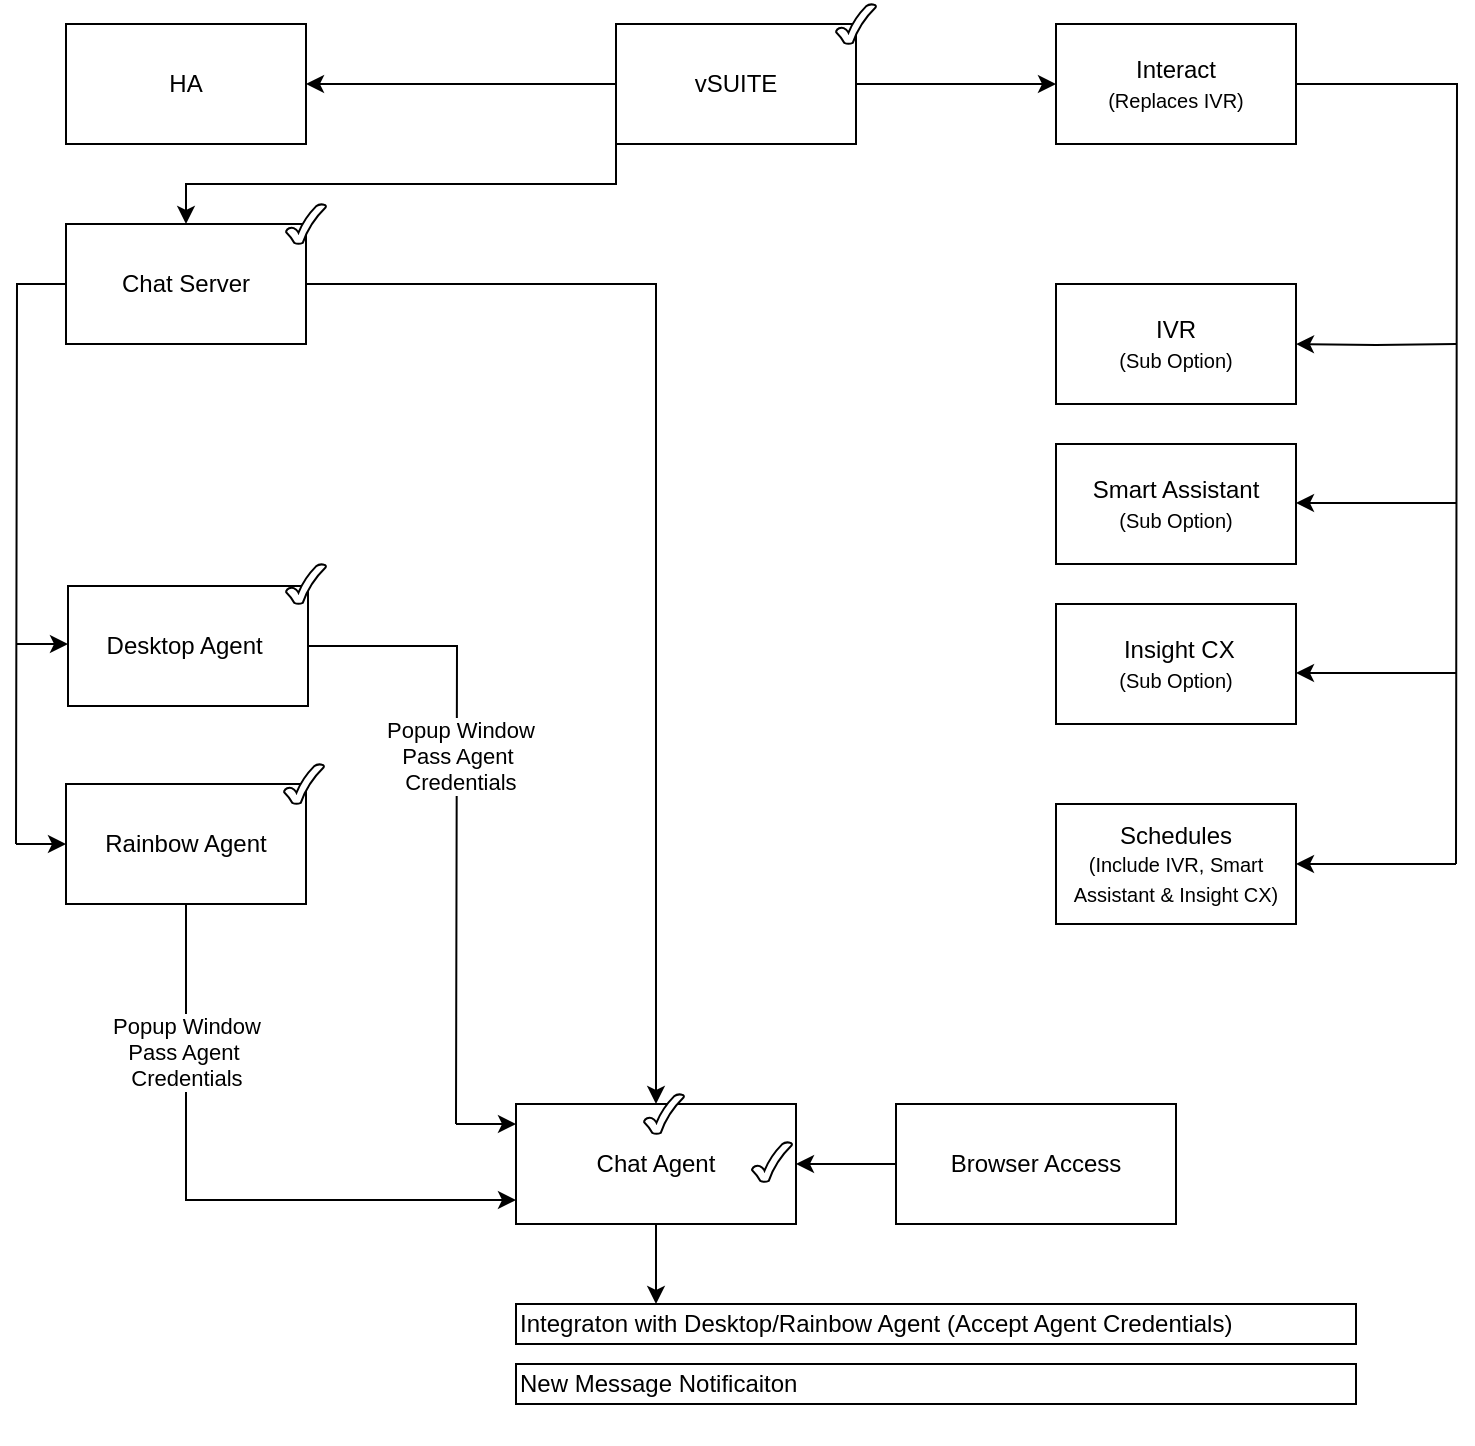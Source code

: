 <mxfile version="28.2.0">
  <diagram name="Page-1" id="HPRNnmYeag9wvSMXlz_C">
    <mxGraphModel dx="1540" dy="837" grid="1" gridSize="10" guides="1" tooltips="1" connect="1" arrows="1" fold="1" page="1" pageScale="1" pageWidth="827" pageHeight="1169" math="0" shadow="0">
      <root>
        <mxCell id="0" />
        <mxCell id="1" parent="0" />
        <mxCell id="qeHFE5mkfLP8KZIX4y5K-9" value="" style="group" vertex="1" connectable="0" parent="1">
          <mxGeometry x="330" y="30" width="130" height="70" as="geometry" />
        </mxCell>
        <mxCell id="qeHFE5mkfLP8KZIX4y5K-3" value="&lt;span style=&quot;color: light-dark(rgb(0, 0, 0), rgb(26, 26, 26));&quot;&gt;vSUITE&lt;/span&gt;" style="rounded=0;whiteSpace=wrap;html=1;fillColor=light-dark(#FFFFFF,#CCCCCC);movable=1;resizable=1;rotatable=1;deletable=1;editable=1;locked=0;connectable=1;" vertex="1" parent="qeHFE5mkfLP8KZIX4y5K-9">
          <mxGeometry y="10" width="120" height="60" as="geometry" />
        </mxCell>
        <mxCell id="qeHFE5mkfLP8KZIX4y5K-7" value="" style="verticalLabelPosition=bottom;verticalAlign=top;html=1;shape=mxgraph.basic.tick;fillColor=light-dark(#FFFFFF,#66CC00);movable=1;resizable=1;rotatable=1;deletable=1;editable=1;locked=0;connectable=1;" vertex="1" parent="qeHFE5mkfLP8KZIX4y5K-9">
          <mxGeometry x="110" width="20" height="20" as="geometry" />
        </mxCell>
        <mxCell id="qeHFE5mkfLP8KZIX4y5K-10" value="" style="group" vertex="1" connectable="0" parent="1">
          <mxGeometry x="55" y="130" width="130" height="70" as="geometry" />
        </mxCell>
        <mxCell id="qeHFE5mkfLP8KZIX4y5K-65" style="edgeStyle=orthogonalEdgeStyle;rounded=0;orthogonalLoop=1;jettySize=auto;html=1;exitX=0;exitY=0.5;exitDx=0;exitDy=0;endArrow=none;endFill=0;" edge="1" parent="qeHFE5mkfLP8KZIX4y5K-10" source="qeHFE5mkfLP8KZIX4y5K-6">
          <mxGeometry relative="1" as="geometry">
            <mxPoint x="-25" y="320" as="targetPoint" />
          </mxGeometry>
        </mxCell>
        <mxCell id="qeHFE5mkfLP8KZIX4y5K-88" style="edgeStyle=orthogonalEdgeStyle;rounded=0;orthogonalLoop=1;jettySize=auto;html=1;exitX=1;exitY=0.5;exitDx=0;exitDy=0;endArrow=none;endFill=0;" edge="1" parent="qeHFE5mkfLP8KZIX4y5K-10" source="qeHFE5mkfLP8KZIX4y5K-16">
          <mxGeometry relative="1" as="geometry">
            <mxPoint x="195" y="460" as="targetPoint" />
          </mxGeometry>
        </mxCell>
        <mxCell id="qeHFE5mkfLP8KZIX4y5K-109" value="Popup Window&lt;br&gt;Pass Agent&amp;nbsp;&lt;br&gt;Credentials" style="edgeLabel;html=1;align=center;verticalAlign=middle;resizable=0;points=[];" vertex="1" connectable="0" parent="qeHFE5mkfLP8KZIX4y5K-88">
          <mxGeometry x="-0.175" y="1" relative="1" as="geometry">
            <mxPoint as="offset" />
          </mxGeometry>
        </mxCell>
        <mxCell id="qeHFE5mkfLP8KZIX4y5K-6" value="&lt;span style=&quot;color: light-dark(rgb(0, 0, 0), rgb(0, 0, 0));&quot;&gt;Chat Server&lt;/span&gt;" style="rounded=0;whiteSpace=wrap;html=1;fillColor=light-dark(#FFFFFF,#CCCCCC);" vertex="1" parent="qeHFE5mkfLP8KZIX4y5K-10">
          <mxGeometry y="10" width="120" height="60" as="geometry" />
        </mxCell>
        <mxCell id="qeHFE5mkfLP8KZIX4y5K-8" value="" style="verticalLabelPosition=bottom;verticalAlign=top;html=1;shape=mxgraph.basic.tick;fillColor=light-dark(#FFFFFF,#66CC00);" vertex="1" parent="qeHFE5mkfLP8KZIX4y5K-10">
          <mxGeometry x="110" width="20" height="20" as="geometry" />
        </mxCell>
        <mxCell id="qeHFE5mkfLP8KZIX4y5K-93" style="edgeStyle=orthogonalEdgeStyle;rounded=0;orthogonalLoop=1;jettySize=auto;html=1;entryX=0;entryY=0.5;entryDx=0;entryDy=0;entryPerimeter=0;" edge="1" parent="qeHFE5mkfLP8KZIX4y5K-10">
          <mxGeometry relative="1" as="geometry">
            <mxPoint x="225" y="460" as="targetPoint" />
            <mxPoint x="195" y="460" as="sourcePoint" />
            <Array as="points" />
          </mxGeometry>
        </mxCell>
        <mxCell id="qeHFE5mkfLP8KZIX4y5K-11" value="" style="group" vertex="1" connectable="0" parent="1">
          <mxGeometry x="55" y="30" width="130" height="70" as="geometry" />
        </mxCell>
        <mxCell id="qeHFE5mkfLP8KZIX4y5K-4" value="&lt;span style=&quot;color: light-dark(rgb(0, 0, 0), rgb(0, 0, 0));&quot;&gt;HA&lt;/span&gt;" style="rounded=0;whiteSpace=wrap;html=1;fillColor=light-dark(#FFFFFF,#CCCCCC);" vertex="1" parent="qeHFE5mkfLP8KZIX4y5K-11">
          <mxGeometry y="10" width="120" height="60" as="geometry" />
        </mxCell>
        <mxCell id="qeHFE5mkfLP8KZIX4y5K-104" value="" style="shape=image;html=1;verticalAlign=top;verticalLabelPosition=bottom;labelBackgroundColor=#ffffff;imageAspect=0;aspect=fixed;image=https://icons.diagrams.net/icon-cache1/Essentials-2479/039_-_Cross-1213.svg" vertex="1" parent="qeHFE5mkfLP8KZIX4y5K-11">
          <mxGeometry x="96" y="28" width="24" height="24" as="geometry" />
        </mxCell>
        <mxCell id="qeHFE5mkfLP8KZIX4y5K-19" value="" style="group" vertex="1" connectable="0" parent="1">
          <mxGeometry x="40" y="310" width="145" height="71" as="geometry" />
        </mxCell>
        <mxCell id="qeHFE5mkfLP8KZIX4y5K-37" value="" style="group" vertex="1" connectable="0" parent="qeHFE5mkfLP8KZIX4y5K-19">
          <mxGeometry x="16" width="129" height="71" as="geometry" />
        </mxCell>
        <mxCell id="qeHFE5mkfLP8KZIX4y5K-16" value="&lt;span style=&quot;color: light-dark(rgb(0, 0, 0), rgb(0, 0, 0));&quot;&gt;Desktop Agent&amp;nbsp;&lt;/span&gt;" style="rounded=0;whiteSpace=wrap;html=1;fillColor=light-dark(#FFFFFF,#CCCCCC);" vertex="1" parent="qeHFE5mkfLP8KZIX4y5K-37">
          <mxGeometry y="11" width="120" height="60" as="geometry" />
        </mxCell>
        <mxCell id="qeHFE5mkfLP8KZIX4y5K-35" value="" style="verticalLabelPosition=bottom;verticalAlign=top;html=1;shape=mxgraph.basic.tick;fillColor=light-dark(#FFFFFF,#66CC00);" vertex="1" parent="qeHFE5mkfLP8KZIX4y5K-37">
          <mxGeometry x="109" width="20" height="20" as="geometry" />
        </mxCell>
        <mxCell id="qeHFE5mkfLP8KZIX4y5K-66" style="edgeStyle=orthogonalEdgeStyle;rounded=0;orthogonalLoop=1;jettySize=auto;html=1;entryX=1;entryY=0.5;entryDx=0;entryDy=0;" edge="1" parent="qeHFE5mkfLP8KZIX4y5K-37">
          <mxGeometry relative="1" as="geometry">
            <mxPoint y="40.5" as="targetPoint" />
            <mxPoint x="-26" y="40" as="sourcePoint" />
          </mxGeometry>
        </mxCell>
        <mxCell id="qeHFE5mkfLP8KZIX4y5K-24" style="edgeStyle=orthogonalEdgeStyle;rounded=0;orthogonalLoop=1;jettySize=auto;html=1;exitX=0;exitY=0.5;exitDx=0;exitDy=0;" edge="1" parent="1" source="qeHFE5mkfLP8KZIX4y5K-3" target="qeHFE5mkfLP8KZIX4y5K-4">
          <mxGeometry relative="1" as="geometry" />
        </mxCell>
        <mxCell id="qeHFE5mkfLP8KZIX4y5K-30" value="" style="group" vertex="1" connectable="0" parent="1">
          <mxGeometry x="550" y="30" width="134" height="70" as="geometry" />
        </mxCell>
        <mxCell id="qeHFE5mkfLP8KZIX4y5K-55" style="edgeStyle=orthogonalEdgeStyle;rounded=0;orthogonalLoop=1;jettySize=auto;html=1;exitX=1;exitY=0.5;exitDx=0;exitDy=0;endArrow=none;endFill=0;" edge="1" parent="qeHFE5mkfLP8KZIX4y5K-30" source="qeHFE5mkfLP8KZIX4y5K-31">
          <mxGeometry relative="1" as="geometry">
            <mxPoint x="200" y="430" as="targetPoint" />
          </mxGeometry>
        </mxCell>
        <mxCell id="qeHFE5mkfLP8KZIX4y5K-31" value="&lt;span style=&quot;color: light-dark(rgb(0, 0, 0), rgb(0, 0, 0));&quot;&gt;Interact&lt;br&gt;&lt;font style=&quot;font-size: 10px;&quot;&gt;(Replaces IVR)&lt;/font&gt;&lt;/span&gt;&lt;font style=&quot;font-size: 10px;&quot;&gt;&lt;span style=&quot;color: light-dark(rgb(0, 0, 0), rgb(0, 0, 255));&quot;&gt;&lt;br&gt;&lt;/span&gt;&lt;/font&gt;" style="rounded=0;whiteSpace=wrap;html=1;fillColor=light-dark(#FFFFFF,#CCCCCC);movable=1;resizable=1;rotatable=1;deletable=1;editable=1;locked=0;connectable=1;" vertex="1" parent="qeHFE5mkfLP8KZIX4y5K-30">
          <mxGeometry y="10" width="120" height="60" as="geometry" />
        </mxCell>
        <mxCell id="qeHFE5mkfLP8KZIX4y5K-47" value="" style="shape=image;html=1;verticalAlign=top;verticalLabelPosition=bottom;labelBackgroundColor=#ffffff;imageAspect=0;aspect=fixed;image=https://icons.diagrams.net/icon-cache1/Essentials-2479/039_-_Cross-1213.svg" vertex="1" parent="qeHFE5mkfLP8KZIX4y5K-30">
          <mxGeometry x="110" y="-2" width="24" height="24" as="geometry" />
        </mxCell>
        <mxCell id="qeHFE5mkfLP8KZIX4y5K-33" style="edgeStyle=orthogonalEdgeStyle;rounded=0;orthogonalLoop=1;jettySize=auto;html=1;exitX=0;exitY=0.5;exitDx=0;exitDy=0;" edge="1" parent="1" source="qeHFE5mkfLP8KZIX4y5K-3" target="qeHFE5mkfLP8KZIX4y5K-6">
          <mxGeometry relative="1" as="geometry">
            <Array as="points">
              <mxPoint x="330" y="120" />
              <mxPoint x="115" y="120" />
            </Array>
          </mxGeometry>
        </mxCell>
        <mxCell id="qeHFE5mkfLP8KZIX4y5K-34" value="" style="group" vertex="1" connectable="0" parent="1">
          <mxGeometry x="62" y="410" width="126" height="70" as="geometry" />
        </mxCell>
        <mxCell id="qeHFE5mkfLP8KZIX4y5K-27" value="&lt;span style=&quot;color: light-dark(rgb(0, 0, 0), rgb(0, 0, 0));&quot;&gt;Rainbow &lt;/span&gt;&lt;span style=&quot;color: light-dark(rgb(0, 0, 0), rgb(0, 0, 0));&quot;&gt;&lt;span style=&quot;color: light-dark(rgb(0, 0, 0), rgb(0, 0, 0));&quot;&gt;Agen&lt;/span&gt;t&lt;/span&gt;" style="rounded=0;whiteSpace=wrap;html=1;fillColor=light-dark(#FFFFFF,#CCCCCC);" vertex="1" parent="qeHFE5mkfLP8KZIX4y5K-34">
          <mxGeometry x="-7" y="10" width="120" height="60" as="geometry" />
        </mxCell>
        <mxCell id="qeHFE5mkfLP8KZIX4y5K-28" value="" style="verticalLabelPosition=bottom;verticalAlign=top;html=1;shape=mxgraph.basic.tick;fillColor=light-dark(#FFFFFF,#66CC00);" vertex="1" parent="qeHFE5mkfLP8KZIX4y5K-34">
          <mxGeometry x="102" width="20" height="20" as="geometry" />
        </mxCell>
        <mxCell id="qeHFE5mkfLP8KZIX4y5K-71" style="edgeStyle=orthogonalEdgeStyle;rounded=0;orthogonalLoop=1;jettySize=auto;html=1;entryX=1;entryY=0.5;entryDx=0;entryDy=0;" edge="1" parent="qeHFE5mkfLP8KZIX4y5K-34">
          <mxGeometry relative="1" as="geometry">
            <mxPoint x="-7" y="39.5" as="targetPoint" />
            <mxPoint x="-32" y="40" as="sourcePoint" />
          </mxGeometry>
        </mxCell>
        <mxCell id="qeHFE5mkfLP8KZIX4y5K-38" value="" style="group" vertex="1" connectable="0" parent="1">
          <mxGeometry x="550" y="160" width="134" height="70" as="geometry" />
        </mxCell>
        <mxCell id="qeHFE5mkfLP8KZIX4y5K-39" value="&lt;span style=&quot;color: light-dark(rgb(0, 0, 0), rgb(0, 0, 0));&quot;&gt;IVR&lt;br&gt;&lt;/span&gt;&lt;span style=&quot;color: light-dark(rgb(0, 0, 0), rgb(0, 0, 255));&quot;&gt;&lt;span style=&quot;color: light-dark(rgb(0, 0, 0), rgb(0, 0, 0));&quot;&gt;&lt;font style=&quot;font-size: 10px;&quot;&gt;(Sub Option)&lt;/font&gt;&lt;/span&gt;&lt;/span&gt;" style="rounded=0;whiteSpace=wrap;html=1;fillColor=light-dark(#FFFFFF,#CCCCCC);movable=1;resizable=1;rotatable=1;deletable=1;editable=1;locked=0;connectable=1;" vertex="1" parent="qeHFE5mkfLP8KZIX4y5K-38">
          <mxGeometry y="10" width="120" height="60" as="geometry" />
        </mxCell>
        <mxCell id="qeHFE5mkfLP8KZIX4y5K-48" value="" style="shape=image;html=1;verticalAlign=top;verticalLabelPosition=bottom;labelBackgroundColor=#ffffff;imageAspect=0;aspect=fixed;image=https://icons.diagrams.net/icon-cache1/Essentials-2479/039_-_Cross-1213.svg" vertex="1" parent="qeHFE5mkfLP8KZIX4y5K-38">
          <mxGeometry x="110" y="-2" width="24" height="24" as="geometry" />
        </mxCell>
        <mxCell id="qeHFE5mkfLP8KZIX4y5K-41" value="" style="group" vertex="1" connectable="0" parent="1">
          <mxGeometry x="610" y="240" width="134" height="70" as="geometry" />
        </mxCell>
        <mxCell id="qeHFE5mkfLP8KZIX4y5K-42" value="&lt;span style=&quot;color: light-dark(rgb(0, 0, 0), rgb(0, 0, 0));&quot;&gt;Smart Assistant&lt;br&gt;&lt;/span&gt;&lt;span style=&quot;color: light-dark(rgb(0, 0, 0), rgb(0, 0, 255));&quot;&gt;&lt;span style=&quot;color: light-dark(rgb(0, 0, 0), rgb(0, 0, 0));&quot;&gt;&lt;font style=&quot;font-size: 10px;&quot;&gt;(Sub Option)&lt;/font&gt;&lt;/span&gt;&lt;/span&gt;" style="rounded=0;whiteSpace=wrap;html=1;fillColor=light-dark(#FFFFFF,#CCCCCC);movable=1;resizable=1;rotatable=1;deletable=1;editable=1;locked=0;connectable=1;" vertex="1" parent="qeHFE5mkfLP8KZIX4y5K-41">
          <mxGeometry x="-60" y="10" width="120" height="60" as="geometry" />
        </mxCell>
        <mxCell id="qeHFE5mkfLP8KZIX4y5K-49" value="" style="shape=image;html=1;verticalAlign=top;verticalLabelPosition=bottom;labelBackgroundColor=#ffffff;imageAspect=0;aspect=fixed;image=https://icons.diagrams.net/icon-cache1/Essentials-2479/039_-_Cross-1213.svg" vertex="1" parent="qeHFE5mkfLP8KZIX4y5K-41">
          <mxGeometry x="50" y="1" width="24" height="24" as="geometry" />
        </mxCell>
        <mxCell id="qeHFE5mkfLP8KZIX4y5K-57" style="edgeStyle=orthogonalEdgeStyle;rounded=0;orthogonalLoop=1;jettySize=auto;html=1;entryX=1;entryY=0.5;entryDx=0;entryDy=0;" edge="1" parent="qeHFE5mkfLP8KZIX4y5K-41">
          <mxGeometry relative="1" as="geometry">
            <mxPoint x="60" y="39.5" as="targetPoint" />
            <mxPoint x="140" y="39.5" as="sourcePoint" />
          </mxGeometry>
        </mxCell>
        <mxCell id="qeHFE5mkfLP8KZIX4y5K-44" value="" style="group" vertex="1" connectable="0" parent="1">
          <mxGeometry x="550" y="320" width="134" height="70" as="geometry" />
        </mxCell>
        <mxCell id="qeHFE5mkfLP8KZIX4y5K-45" value="&lt;span style=&quot;color: light-dark(rgb(0, 0, 0), rgb(0, 0, 0));&quot;&gt;&amp;nbsp;Insight CX&lt;br&gt;&lt;/span&gt;&lt;span style=&quot;color: light-dark(rgb(0, 0, 0), rgb(0, 0, 255));&quot;&gt;&lt;span style=&quot;color: light-dark(rgb(0, 0, 0), rgb(0, 0, 0));&quot;&gt;&lt;font style=&quot;font-size: 10px;&quot;&gt;(Sub Option)&lt;/font&gt;&lt;/span&gt;&lt;/span&gt;" style="rounded=0;whiteSpace=wrap;html=1;fillColor=light-dark(#FFFFFF,#CCCCCC);movable=1;resizable=1;rotatable=1;deletable=1;editable=1;locked=0;connectable=1;" vertex="1" parent="qeHFE5mkfLP8KZIX4y5K-44">
          <mxGeometry y="10" width="120" height="60" as="geometry" />
        </mxCell>
        <mxCell id="qeHFE5mkfLP8KZIX4y5K-50" value="" style="shape=image;html=1;verticalAlign=top;verticalLabelPosition=bottom;labelBackgroundColor=#ffffff;imageAspect=0;aspect=fixed;image=https://icons.diagrams.net/icon-cache1/Essentials-2479/039_-_Cross-1213.svg" vertex="1" parent="qeHFE5mkfLP8KZIX4y5K-44">
          <mxGeometry x="110" width="24" height="24" as="geometry" />
        </mxCell>
        <mxCell id="qeHFE5mkfLP8KZIX4y5K-51" value="" style="group" vertex="1" connectable="0" parent="1">
          <mxGeometry x="550" y="420" width="134" height="70" as="geometry" />
        </mxCell>
        <mxCell id="qeHFE5mkfLP8KZIX4y5K-52" value="&lt;span style=&quot;color: light-dark(rgb(0, 0, 0), rgb(0, 0, 0));&quot;&gt;Schedules&lt;br&gt;&lt;font style=&quot;font-size: 10px;&quot;&gt;(Include IVR, Smart Assistant &amp;amp; Insight CX)&lt;/font&gt;&lt;/span&gt;" style="rounded=0;whiteSpace=wrap;html=1;fillColor=light-dark(#FFFFFF,#CCCCCC);movable=1;resizable=1;rotatable=1;deletable=1;editable=1;locked=0;connectable=1;" vertex="1" parent="qeHFE5mkfLP8KZIX4y5K-51">
          <mxGeometry y="10" width="120" height="60" as="geometry" />
        </mxCell>
        <mxCell id="qeHFE5mkfLP8KZIX4y5K-53" value="" style="shape=image;html=1;verticalAlign=top;verticalLabelPosition=bottom;labelBackgroundColor=#ffffff;imageAspect=0;aspect=fixed;image=https://icons.diagrams.net/icon-cache1/Essentials-2479/039_-_Cross-1213.svg" vertex="1" parent="qeHFE5mkfLP8KZIX4y5K-51">
          <mxGeometry x="110" y="-2" width="24" height="24" as="geometry" />
        </mxCell>
        <mxCell id="qeHFE5mkfLP8KZIX4y5K-56" style="edgeStyle=orthogonalEdgeStyle;rounded=0;orthogonalLoop=1;jettySize=auto;html=1;entryX=1;entryY=0.5;entryDx=0;entryDy=0;" edge="1" parent="1" target="qeHFE5mkfLP8KZIX4y5K-39">
          <mxGeometry relative="1" as="geometry">
            <mxPoint x="870" y="800" as="targetPoint" />
            <mxPoint x="750" y="200" as="sourcePoint" />
          </mxGeometry>
        </mxCell>
        <mxCell id="qeHFE5mkfLP8KZIX4y5K-60" style="edgeStyle=orthogonalEdgeStyle;rounded=0;orthogonalLoop=1;jettySize=auto;html=1;entryX=1;entryY=0.5;entryDx=0;entryDy=0;" edge="1" parent="1">
          <mxGeometry relative="1" as="geometry">
            <mxPoint x="670" y="364.5" as="targetPoint" />
            <mxPoint x="750" y="364.5" as="sourcePoint" />
          </mxGeometry>
        </mxCell>
        <mxCell id="qeHFE5mkfLP8KZIX4y5K-61" style="edgeStyle=orthogonalEdgeStyle;rounded=0;orthogonalLoop=1;jettySize=auto;html=1;entryX=1;entryY=0.5;entryDx=0;entryDy=0;" edge="1" parent="1">
          <mxGeometry relative="1" as="geometry">
            <mxPoint x="670" y="460" as="targetPoint" />
            <mxPoint x="750" y="460" as="sourcePoint" />
          </mxGeometry>
        </mxCell>
        <mxCell id="qeHFE5mkfLP8KZIX4y5K-62" style="edgeStyle=orthogonalEdgeStyle;rounded=0;orthogonalLoop=1;jettySize=auto;html=1;exitX=1;exitY=0.5;exitDx=0;exitDy=0;entryX=0;entryY=0.5;entryDx=0;entryDy=0;" edge="1" parent="1" source="qeHFE5mkfLP8KZIX4y5K-3" target="qeHFE5mkfLP8KZIX4y5K-31">
          <mxGeometry relative="1" as="geometry" />
        </mxCell>
        <mxCell id="qeHFE5mkfLP8KZIX4y5K-68" value="" style="group" vertex="1" connectable="0" parent="1">
          <mxGeometry x="300" y="570" width="134" height="70" as="geometry" />
        </mxCell>
        <mxCell id="qeHFE5mkfLP8KZIX4y5K-124" style="edgeStyle=orthogonalEdgeStyle;rounded=0;orthogonalLoop=1;jettySize=auto;html=1;exitX=0.5;exitY=1;exitDx=0;exitDy=0;" edge="1" parent="qeHFE5mkfLP8KZIX4y5K-68" source="qeHFE5mkfLP8KZIX4y5K-69">
          <mxGeometry relative="1" as="geometry">
            <mxPoint x="50" y="110" as="targetPoint" />
          </mxGeometry>
        </mxCell>
        <mxCell id="qeHFE5mkfLP8KZIX4y5K-69" value="&lt;span style=&quot;color: light-dark(rgb(0, 0, 0), rgb(0, 0, 0));&quot;&gt;&lt;span style=&quot;color: light-dark(rgb(0, 0, 0), rgb(0, 0, 0));&quot;&gt;Chat Agen&lt;/span&gt;t&lt;/span&gt;" style="rounded=0;whiteSpace=wrap;html=1;fillColor=light-dark(#FFFFFF,#CCCCCC);movable=1;resizable=1;rotatable=1;deletable=1;editable=1;locked=0;connectable=1;" vertex="1" parent="qeHFE5mkfLP8KZIX4y5K-68">
          <mxGeometry x="-20" y="10" width="140" height="60" as="geometry" />
        </mxCell>
        <mxCell id="qeHFE5mkfLP8KZIX4y5K-77" value="" style="verticalLabelPosition=bottom;verticalAlign=top;html=1;shape=mxgraph.basic.tick;fillColor=light-dark(#FFFFFF,#66CC00);" vertex="1" parent="qeHFE5mkfLP8KZIX4y5K-68">
          <mxGeometry x="98" y="29" width="20" height="20" as="geometry" />
        </mxCell>
        <mxCell id="qeHFE5mkfLP8KZIX4y5K-92" value="" style="verticalLabelPosition=bottom;verticalAlign=top;html=1;shape=mxgraph.basic.tick;fillColor=light-dark(#FFFFFF,#66CC00);" vertex="1" parent="qeHFE5mkfLP8KZIX4y5K-68">
          <mxGeometry x="44" y="5" width="20" height="20" as="geometry" />
        </mxCell>
        <mxCell id="qeHFE5mkfLP8KZIX4y5K-101" value="" style="shape=image;html=1;verticalAlign=top;verticalLabelPosition=bottom;labelBackgroundColor=#ffffff;imageAspect=0;aspect=fixed;image=https://icons.diagrams.net/icon-cache1/Essentials-2479/039_-_Cross-1213.svg" vertex="1" parent="qeHFE5mkfLP8KZIX4y5K-68">
          <mxGeometry x="-20" y="46" width="24" height="24" as="geometry" />
        </mxCell>
        <mxCell id="qeHFE5mkfLP8KZIX4y5K-85" style="edgeStyle=orthogonalEdgeStyle;rounded=0;orthogonalLoop=1;jettySize=auto;html=1;exitX=1;exitY=0.5;exitDx=0;exitDy=0;entryX=0.5;entryY=0;entryDx=0;entryDy=0;" edge="1" parent="1" source="qeHFE5mkfLP8KZIX4y5K-6" target="qeHFE5mkfLP8KZIX4y5K-69">
          <mxGeometry relative="1" as="geometry" />
        </mxCell>
        <mxCell id="qeHFE5mkfLP8KZIX4y5K-87" style="edgeStyle=orthogonalEdgeStyle;rounded=0;orthogonalLoop=1;jettySize=auto;html=1;exitX=0;exitY=0.5;exitDx=0;exitDy=0;entryX=1;entryY=0.5;entryDx=0;entryDy=0;" edge="1" parent="1" source="qeHFE5mkfLP8KZIX4y5K-86" target="qeHFE5mkfLP8KZIX4y5K-69">
          <mxGeometry relative="1" as="geometry" />
        </mxCell>
        <mxCell id="qeHFE5mkfLP8KZIX4y5K-86" value="&lt;span style=&quot;color: light-dark(rgb(0, 0, 0), rgb(0, 0, 0));&quot;&gt;Browser Access&lt;/span&gt;" style="rounded=0;whiteSpace=wrap;html=1;fillColor=light-dark(#FFFFFF,#CCCCCC);movable=1;resizable=1;rotatable=1;deletable=1;editable=1;locked=0;connectable=1;" vertex="1" parent="1">
          <mxGeometry x="470" y="580" width="140" height="60" as="geometry" />
        </mxCell>
        <mxCell id="qeHFE5mkfLP8KZIX4y5K-97" value="" style="shape=image;html=1;verticalAlign=top;verticalLabelPosition=bottom;labelBackgroundColor=#ffffff;imageAspect=0;aspect=fixed;image=https://icons.diagrams.net/icon-cache1/Essentials-2479/039_-_Cross-1213.svg" vertex="1" parent="1">
          <mxGeometry x="280" y="581" width="24" height="24" as="geometry" />
        </mxCell>
        <mxCell id="qeHFE5mkfLP8KZIX4y5K-108" style="edgeStyle=orthogonalEdgeStyle;rounded=0;orthogonalLoop=1;jettySize=auto;html=1;exitX=0.5;exitY=1;exitDx=0;exitDy=0;entryX=0;entryY=0.5;entryDx=0;entryDy=0;" edge="1" parent="1" source="qeHFE5mkfLP8KZIX4y5K-27" target="qeHFE5mkfLP8KZIX4y5K-101">
          <mxGeometry relative="1" as="geometry" />
        </mxCell>
        <mxCell id="qeHFE5mkfLP8KZIX4y5K-110" value="Popup Window&lt;br&gt;Pass Agent&amp;nbsp;&lt;br&gt;Credentials" style="edgeLabel;html=1;align=center;verticalAlign=middle;resizable=0;points=[];" vertex="1" connectable="0" parent="qeHFE5mkfLP8KZIX4y5K-108">
          <mxGeometry x="-0.528" relative="1" as="geometry">
            <mxPoint as="offset" />
          </mxGeometry>
        </mxCell>
        <mxCell id="qeHFE5mkfLP8KZIX4y5K-115" value="" style="shape=image;html=1;verticalAlign=top;verticalLabelPosition=bottom;labelBackgroundColor=#ffffff;imageAspect=0;aspect=fixed;image=https://icons.diagrams.net/icon-cache1/Essentials-2479/039_-_Cross-1213.svg" vertex="1" parent="1">
          <mxGeometry x="250" y="680.004" width="24" height="24" as="geometry" />
        </mxCell>
        <mxCell id="qeHFE5mkfLP8KZIX4y5K-117" value="" style="group" vertex="1" connectable="0" parent="1">
          <mxGeometry x="300" y="650" width="400" height="100" as="geometry" />
        </mxCell>
        <mxCell id="qeHFE5mkfLP8KZIX4y5K-118" value="&lt;span style=&quot;color: light-dark(rgb(0, 0, 0), rgb(0, 0, 0));&quot;&gt;Integraton with Desktop/Rainbow Agent (Accept Agent Credentials)&lt;/span&gt;" style="rounded=0;whiteSpace=wrap;html=1;fillColor=light-dark(#FFFFFF,#CCCCCC);movable=1;resizable=1;rotatable=1;deletable=1;editable=1;locked=0;connectable=1;align=left;" vertex="1" parent="qeHFE5mkfLP8KZIX4y5K-117">
          <mxGeometry x="-20" y="30" width="420" height="20" as="geometry" />
        </mxCell>
        <mxCell id="qeHFE5mkfLP8KZIX4y5K-122" value="" style="group" vertex="1" connectable="0" parent="qeHFE5mkfLP8KZIX4y5K-117">
          <mxGeometry y="30" width="400" height="70" as="geometry" />
        </mxCell>
        <mxCell id="qeHFE5mkfLP8KZIX4y5K-123" value="&lt;span style=&quot;color: light-dark(rgb(0, 0, 0), rgb(0, 0, 0));&quot;&gt;New Message Notificaiton&lt;/span&gt;" style="rounded=0;whiteSpace=wrap;html=1;fillColor=light-dark(#FFFFFF,#CCCCCC);movable=1;resizable=1;rotatable=1;deletable=1;editable=1;locked=0;connectable=1;align=left;" vertex="1" parent="qeHFE5mkfLP8KZIX4y5K-122">
          <mxGeometry x="-20" y="30" width="420" height="20" as="geometry" />
        </mxCell>
        <mxCell id="qeHFE5mkfLP8KZIX4y5K-125" value="" style="shape=image;html=1;verticalAlign=top;verticalLabelPosition=bottom;labelBackgroundColor=#ffffff;imageAspect=0;aspect=fixed;image=https://icons.diagrams.net/icon-cache1/Essentials-2479/039_-_Cross-1213.svg" vertex="1" parent="1">
          <mxGeometry x="250" y="710" width="24" height="24" as="geometry" />
        </mxCell>
      </root>
    </mxGraphModel>
  </diagram>
</mxfile>
